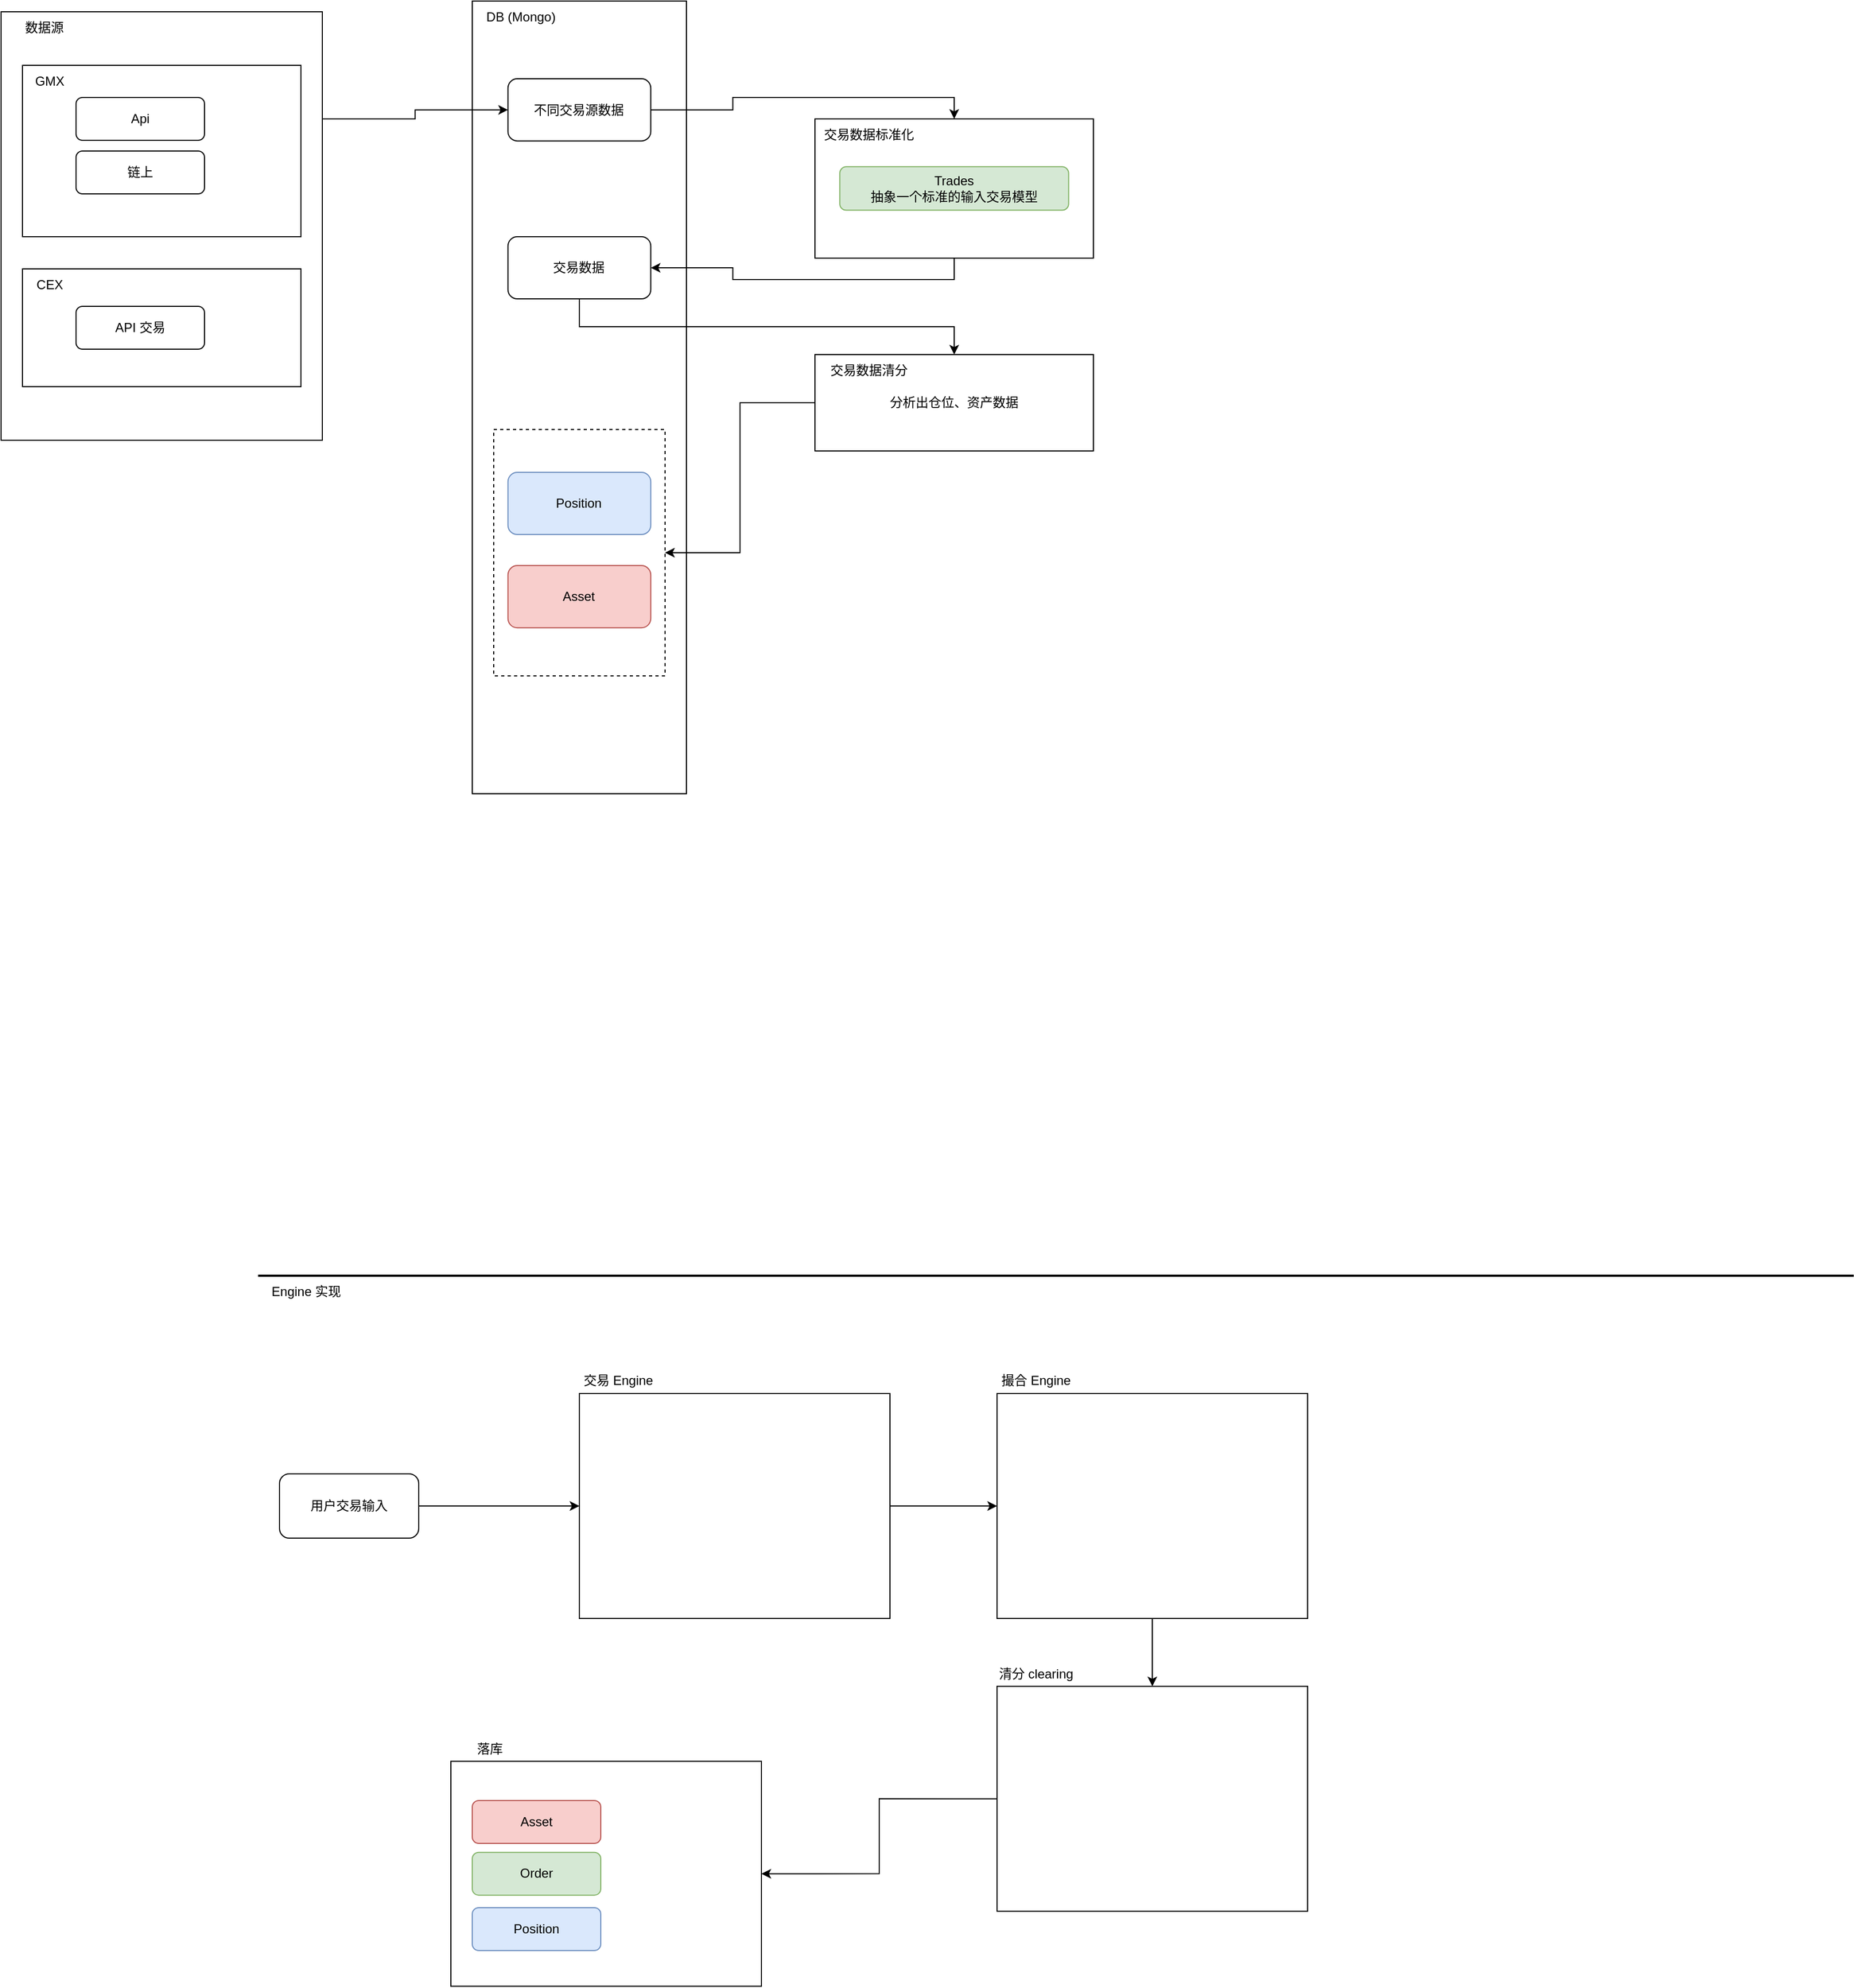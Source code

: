 <mxfile version="21.5.2" type="github">
  <diagram name="Page-1" id="6GBuNJ_Bb72r_Xd6ltIH">
    <mxGraphModel dx="2901" dy="2300" grid="1" gridSize="10" guides="1" tooltips="1" connect="1" arrows="1" fold="1" page="1" pageScale="1" pageWidth="827" pageHeight="1169" math="0" shadow="0">
      <root>
        <mxCell id="0" />
        <mxCell id="1" parent="0" />
        <mxCell id="OXE1EyT9qlijNUr5pdbk-6" value="" style="group" vertex="1" connectable="0" parent="1">
          <mxGeometry x="260" y="-240" width="200" height="740" as="geometry" />
        </mxCell>
        <mxCell id="OXE1EyT9qlijNUr5pdbk-4" value="" style="rounded=0;whiteSpace=wrap;html=1;" vertex="1" parent="OXE1EyT9qlijNUr5pdbk-6">
          <mxGeometry width="200" height="740.0" as="geometry" />
        </mxCell>
        <mxCell id="OXE1EyT9qlijNUr5pdbk-5" value="DB (Mongo)" style="text;html=1;align=center;verticalAlign=middle;resizable=0;points=[];autosize=1;strokeColor=none;fillColor=none;" vertex="1" parent="OXE1EyT9qlijNUr5pdbk-6">
          <mxGeometry width="90" height="30" as="geometry" />
        </mxCell>
        <mxCell id="OXE1EyT9qlijNUr5pdbk-7" value="不同交易源数据" style="rounded=1;whiteSpace=wrap;html=1;" vertex="1" parent="OXE1EyT9qlijNUr5pdbk-6">
          <mxGeometry x="33.333" y="72.549" width="133.333" height="58.039" as="geometry" />
        </mxCell>
        <mxCell id="OXE1EyT9qlijNUr5pdbk-8" value="交易数据" style="rounded=1;whiteSpace=wrap;html=1;" vertex="1" parent="OXE1EyT9qlijNUr5pdbk-6">
          <mxGeometry x="33.333" y="220.003" width="133.333" height="58.039" as="geometry" />
        </mxCell>
        <mxCell id="OXE1EyT9qlijNUr5pdbk-112" value="" style="whiteSpace=wrap;html=1;dashed=1;" vertex="1" parent="OXE1EyT9qlijNUr5pdbk-6">
          <mxGeometry x="20" y="400" width="160" height="230" as="geometry" />
        </mxCell>
        <mxCell id="OXE1EyT9qlijNUr5pdbk-73" value="Position" style="rounded=1;whiteSpace=wrap;html=1;fillColor=#dae8fc;strokeColor=#6c8ebf;" vertex="1" parent="OXE1EyT9qlijNUr5pdbk-6">
          <mxGeometry x="33.333" y="439.995" width="133.333" height="58.039" as="geometry" />
        </mxCell>
        <mxCell id="OXE1EyT9qlijNUr5pdbk-72" value="Asset" style="rounded=1;whiteSpace=wrap;html=1;fillColor=#f8cecc;strokeColor=#b85450;" vertex="1" parent="OXE1EyT9qlijNUr5pdbk-6">
          <mxGeometry x="33.333" y="527.054" width="133.333" height="58.039" as="geometry" />
        </mxCell>
        <mxCell id="OXE1EyT9qlijNUr5pdbk-13" value="" style="group" vertex="1" connectable="0" parent="1">
          <mxGeometry x="580" y="-130" width="260" height="130" as="geometry" />
        </mxCell>
        <mxCell id="OXE1EyT9qlijNUr5pdbk-85" value="" style="group" vertex="1" connectable="0" parent="OXE1EyT9qlijNUr5pdbk-13">
          <mxGeometry width="260" height="130.0" as="geometry" />
        </mxCell>
        <mxCell id="OXE1EyT9qlijNUr5pdbk-87" value="" style="group" vertex="1" connectable="0" parent="OXE1EyT9qlijNUr5pdbk-85">
          <mxGeometry width="260" height="130.0" as="geometry" />
        </mxCell>
        <mxCell id="OXE1EyT9qlijNUr5pdbk-11" value="" style="rounded=0;whiteSpace=wrap;html=1;" vertex="1" parent="OXE1EyT9qlijNUr5pdbk-87">
          <mxGeometry width="260" height="130.0" as="geometry" />
        </mxCell>
        <mxCell id="OXE1EyT9qlijNUr5pdbk-12" value="交易数据标准化" style="text;html=1;align=center;verticalAlign=middle;resizable=0;points=[];autosize=1;strokeColor=none;fillColor=none;" vertex="1" parent="OXE1EyT9qlijNUr5pdbk-87">
          <mxGeometry x="-5" width="110" height="30" as="geometry" />
        </mxCell>
        <mxCell id="OXE1EyT9qlijNUr5pdbk-84" value="Trades&lt;br&gt;抽象一个标准的输入交易模型" style="rounded=1;whiteSpace=wrap;html=1;fillColor=#d5e8d4;strokeColor=#82b366;" vertex="1" parent="OXE1EyT9qlijNUr5pdbk-87">
          <mxGeometry x="23.15" y="44.685" width="213.7" height="40.625" as="geometry" />
        </mxCell>
        <mxCell id="OXE1EyT9qlijNUr5pdbk-14" value="" style="group" vertex="1" connectable="0" parent="1">
          <mxGeometry x="-180" y="-230" width="300" height="400" as="geometry" />
        </mxCell>
        <mxCell id="OXE1EyT9qlijNUr5pdbk-15" value="" style="rounded=0;whiteSpace=wrap;html=1;" vertex="1" parent="OXE1EyT9qlijNUr5pdbk-14">
          <mxGeometry width="300.0" height="400" as="geometry" />
        </mxCell>
        <mxCell id="OXE1EyT9qlijNUr5pdbk-16" value="数据源" style="text;html=1;align=center;verticalAlign=middle;resizable=0;points=[];autosize=1;strokeColor=none;fillColor=none;" vertex="1" parent="OXE1EyT9qlijNUr5pdbk-14">
          <mxGeometry x="10.274" width="60" height="30" as="geometry" />
        </mxCell>
        <mxCell id="OXE1EyT9qlijNUr5pdbk-95" value="" style="group" vertex="1" connectable="0" parent="OXE1EyT9qlijNUr5pdbk-14">
          <mxGeometry x="20" y="50" width="260" height="160" as="geometry" />
        </mxCell>
        <mxCell id="OXE1EyT9qlijNUr5pdbk-96" value="" style="rounded=0;whiteSpace=wrap;html=1;" vertex="1" parent="OXE1EyT9qlijNUr5pdbk-95">
          <mxGeometry width="260" height="160" as="geometry" />
        </mxCell>
        <mxCell id="OXE1EyT9qlijNUr5pdbk-97" value="GMX" style="text;html=1;align=center;verticalAlign=middle;resizable=0;points=[];autosize=1;strokeColor=none;fillColor=none;" vertex="1" parent="OXE1EyT9qlijNUr5pdbk-95">
          <mxGeometry width="50" height="30" as="geometry" />
        </mxCell>
        <mxCell id="OXE1EyT9qlijNUr5pdbk-98" value="Api" style="rounded=1;whiteSpace=wrap;html=1;" vertex="1" parent="OXE1EyT9qlijNUr5pdbk-95">
          <mxGeometry x="50" y="30" width="120" height="40" as="geometry" />
        </mxCell>
        <mxCell id="OXE1EyT9qlijNUr5pdbk-99" value="链上" style="rounded=1;whiteSpace=wrap;html=1;" vertex="1" parent="OXE1EyT9qlijNUr5pdbk-95">
          <mxGeometry x="50" y="80" width="120" height="40" as="geometry" />
        </mxCell>
        <mxCell id="OXE1EyT9qlijNUr5pdbk-90" value="" style="group" vertex="1" connectable="0" parent="OXE1EyT9qlijNUr5pdbk-14">
          <mxGeometry x="20" y="240.0" width="260" height="110" as="geometry" />
        </mxCell>
        <mxCell id="OXE1EyT9qlijNUr5pdbk-91" value="" style="group" vertex="1" connectable="0" parent="OXE1EyT9qlijNUr5pdbk-90">
          <mxGeometry width="260" height="110" as="geometry" />
        </mxCell>
        <mxCell id="OXE1EyT9qlijNUr5pdbk-92" value="" style="rounded=0;whiteSpace=wrap;html=1;" vertex="1" parent="OXE1EyT9qlijNUr5pdbk-91">
          <mxGeometry width="260" height="110" as="geometry" />
        </mxCell>
        <mxCell id="OXE1EyT9qlijNUr5pdbk-93" value="CEX" style="text;html=1;align=center;verticalAlign=middle;resizable=0;points=[];autosize=1;strokeColor=none;fillColor=none;" vertex="1" parent="OXE1EyT9qlijNUr5pdbk-91">
          <mxGeometry width="50" height="30" as="geometry" />
        </mxCell>
        <mxCell id="OXE1EyT9qlijNUr5pdbk-94" value="API 交易" style="rounded=1;whiteSpace=wrap;html=1;" vertex="1" parent="OXE1EyT9qlijNUr5pdbk-91">
          <mxGeometry x="50" y="35" width="120" height="40" as="geometry" />
        </mxCell>
        <mxCell id="OXE1EyT9qlijNUr5pdbk-36" value="" style="group" vertex="1" connectable="0" parent="1">
          <mxGeometry x="60" y="950" width="1490" height="30" as="geometry" />
        </mxCell>
        <mxCell id="OXE1EyT9qlijNUr5pdbk-34" value="" style="endArrow=none;html=1;rounded=0;strokeWidth=2;" edge="1" parent="OXE1EyT9qlijNUr5pdbk-36">
          <mxGeometry width="50" height="50" relative="1" as="geometry">
            <mxPoint as="sourcePoint" />
            <mxPoint x="1490" as="targetPoint" />
          </mxGeometry>
        </mxCell>
        <mxCell id="OXE1EyT9qlijNUr5pdbk-35" value="Engine 实现" style="text;html=1;strokeColor=none;fillColor=none;align=center;verticalAlign=middle;whiteSpace=wrap;rounded=0;" vertex="1" parent="OXE1EyT9qlijNUr5pdbk-36">
          <mxGeometry width="90" height="30" as="geometry" />
        </mxCell>
        <mxCell id="OXE1EyT9qlijNUr5pdbk-59" style="edgeStyle=orthogonalEdgeStyle;rounded=0;orthogonalLoop=1;jettySize=auto;html=1;exitX=1;exitY=0.5;exitDx=0;exitDy=0;entryX=0;entryY=0.5;entryDx=0;entryDy=0;" edge="1" parent="1" source="OXE1EyT9qlijNUr5pdbk-37" target="OXE1EyT9qlijNUr5pdbk-28">
          <mxGeometry relative="1" as="geometry" />
        </mxCell>
        <mxCell id="OXE1EyT9qlijNUr5pdbk-37" value="用户交易输入" style="rounded=1;whiteSpace=wrap;html=1;" vertex="1" parent="1">
          <mxGeometry x="80" y="1135" width="130" height="60" as="geometry" />
        </mxCell>
        <mxCell id="OXE1EyT9qlijNUr5pdbk-45" value="" style="group" vertex="1" connectable="0" parent="1">
          <mxGeometry x="750" y="1036.67" width="290" height="233.33" as="geometry" />
        </mxCell>
        <mxCell id="OXE1EyT9qlijNUr5pdbk-40" value="" style="group" vertex="1" connectable="0" parent="OXE1EyT9qlijNUr5pdbk-45">
          <mxGeometry y="23.33" width="290" height="210" as="geometry" />
        </mxCell>
        <mxCell id="OXE1EyT9qlijNUr5pdbk-41" value="" style="rounded=0;whiteSpace=wrap;html=1;" vertex="1" parent="OXE1EyT9qlijNUr5pdbk-40">
          <mxGeometry width="290" height="210" as="geometry" />
        </mxCell>
        <mxCell id="OXE1EyT9qlijNUr5pdbk-42" value="撮合 Engine" style="text;html=1;strokeColor=none;fillColor=none;align=center;verticalAlign=middle;whiteSpace=wrap;rounded=0;" vertex="1" parent="OXE1EyT9qlijNUr5pdbk-45">
          <mxGeometry width="72.5" height="23.333" as="geometry" />
        </mxCell>
        <mxCell id="OXE1EyT9qlijNUr5pdbk-46" value="" style="group" vertex="1" connectable="0" parent="1">
          <mxGeometry x="360" y="1036.67" width="290" height="233.33" as="geometry" />
        </mxCell>
        <mxCell id="OXE1EyT9qlijNUr5pdbk-39" value="" style="group" vertex="1" connectable="0" parent="OXE1EyT9qlijNUr5pdbk-46">
          <mxGeometry y="23.33" width="290" height="210" as="geometry" />
        </mxCell>
        <mxCell id="OXE1EyT9qlijNUr5pdbk-28" value="" style="rounded=0;whiteSpace=wrap;html=1;" vertex="1" parent="OXE1EyT9qlijNUr5pdbk-39">
          <mxGeometry width="290" height="210" as="geometry" />
        </mxCell>
        <mxCell id="OXE1EyT9qlijNUr5pdbk-38" value="交易 Engine" style="text;html=1;strokeColor=none;fillColor=none;align=center;verticalAlign=middle;whiteSpace=wrap;rounded=0;" vertex="1" parent="OXE1EyT9qlijNUr5pdbk-46">
          <mxGeometry width="72.5" height="23.333" as="geometry" />
        </mxCell>
        <mxCell id="OXE1EyT9qlijNUr5pdbk-47" value="" style="group" vertex="1" connectable="0" parent="1">
          <mxGeometry x="750" y="1310" width="290" height="233.33" as="geometry" />
        </mxCell>
        <mxCell id="OXE1EyT9qlijNUr5pdbk-48" value="" style="group" vertex="1" connectable="0" parent="OXE1EyT9qlijNUr5pdbk-47">
          <mxGeometry y="23.33" width="290" height="210" as="geometry" />
        </mxCell>
        <mxCell id="OXE1EyT9qlijNUr5pdbk-49" value="" style="rounded=0;whiteSpace=wrap;html=1;" vertex="1" parent="OXE1EyT9qlijNUr5pdbk-48">
          <mxGeometry width="290" height="210" as="geometry" />
        </mxCell>
        <mxCell id="OXE1EyT9qlijNUr5pdbk-50" value="清分 clearing" style="text;html=1;strokeColor=none;fillColor=none;align=center;verticalAlign=middle;whiteSpace=wrap;rounded=0;" vertex="1" parent="OXE1EyT9qlijNUr5pdbk-47">
          <mxGeometry width="72.5" height="23.333" as="geometry" />
        </mxCell>
        <mxCell id="OXE1EyT9qlijNUr5pdbk-55" value="" style="group" vertex="1" connectable="0" parent="1">
          <mxGeometry x="240" y="1380" width="290" height="233.33" as="geometry" />
        </mxCell>
        <mxCell id="OXE1EyT9qlijNUr5pdbk-56" value="" style="group" vertex="1" connectable="0" parent="OXE1EyT9qlijNUr5pdbk-55">
          <mxGeometry y="23.33" width="290" height="210" as="geometry" />
        </mxCell>
        <mxCell id="OXE1EyT9qlijNUr5pdbk-57" value="" style="rounded=0;whiteSpace=wrap;html=1;" vertex="1" parent="OXE1EyT9qlijNUr5pdbk-56">
          <mxGeometry width="290" height="210" as="geometry" />
        </mxCell>
        <mxCell id="OXE1EyT9qlijNUr5pdbk-67" value="Asset" style="rounded=1;whiteSpace=wrap;html=1;fillColor=#f8cecc;strokeColor=#b85450;" vertex="1" parent="OXE1EyT9qlijNUr5pdbk-56">
          <mxGeometry x="20" y="36.67" width="120" height="40" as="geometry" />
        </mxCell>
        <mxCell id="OXE1EyT9qlijNUr5pdbk-69" value="Position" style="rounded=1;whiteSpace=wrap;html=1;fillColor=#dae8fc;strokeColor=#6c8ebf;" vertex="1" parent="OXE1EyT9qlijNUr5pdbk-56">
          <mxGeometry x="20" y="136.67" width="120" height="40" as="geometry" />
        </mxCell>
        <mxCell id="OXE1EyT9qlijNUr5pdbk-70" value="Order" style="rounded=1;whiteSpace=wrap;html=1;fillColor=#d5e8d4;strokeColor=#82b366;" vertex="1" parent="OXE1EyT9qlijNUr5pdbk-56">
          <mxGeometry x="20" y="85.0" width="120" height="40" as="geometry" />
        </mxCell>
        <mxCell id="OXE1EyT9qlijNUr5pdbk-58" value="落库" style="text;html=1;strokeColor=none;fillColor=none;align=center;verticalAlign=middle;whiteSpace=wrap;rounded=0;" vertex="1" parent="OXE1EyT9qlijNUr5pdbk-55">
          <mxGeometry width="72.5" height="23.333" as="geometry" />
        </mxCell>
        <mxCell id="OXE1EyT9qlijNUr5pdbk-61" style="edgeStyle=orthogonalEdgeStyle;rounded=0;orthogonalLoop=1;jettySize=auto;html=1;exitX=1;exitY=0.5;exitDx=0;exitDy=0;entryX=0;entryY=0.5;entryDx=0;entryDy=0;" edge="1" parent="1" source="OXE1EyT9qlijNUr5pdbk-28" target="OXE1EyT9qlijNUr5pdbk-41">
          <mxGeometry relative="1" as="geometry" />
        </mxCell>
        <mxCell id="OXE1EyT9qlijNUr5pdbk-62" style="edgeStyle=orthogonalEdgeStyle;rounded=0;orthogonalLoop=1;jettySize=auto;html=1;exitX=0.5;exitY=1;exitDx=0;exitDy=0;entryX=0.5;entryY=0;entryDx=0;entryDy=0;" edge="1" parent="1" source="OXE1EyT9qlijNUr5pdbk-41" target="OXE1EyT9qlijNUr5pdbk-49">
          <mxGeometry relative="1" as="geometry" />
        </mxCell>
        <mxCell id="OXE1EyT9qlijNUr5pdbk-63" style="edgeStyle=orthogonalEdgeStyle;rounded=0;orthogonalLoop=1;jettySize=auto;html=1;exitX=0;exitY=0.5;exitDx=0;exitDy=0;entryX=1;entryY=0.5;entryDx=0;entryDy=0;" edge="1" parent="1" source="OXE1EyT9qlijNUr5pdbk-49" target="OXE1EyT9qlijNUr5pdbk-57">
          <mxGeometry relative="1" as="geometry" />
        </mxCell>
        <mxCell id="OXE1EyT9qlijNUr5pdbk-88" style="edgeStyle=orthogonalEdgeStyle;rounded=0;orthogonalLoop=1;jettySize=auto;html=1;exitX=1;exitY=0.5;exitDx=0;exitDy=0;entryX=0.5;entryY=0;entryDx=0;entryDy=0;" edge="1" parent="1" source="OXE1EyT9qlijNUr5pdbk-7" target="OXE1EyT9qlijNUr5pdbk-11">
          <mxGeometry relative="1" as="geometry" />
        </mxCell>
        <mxCell id="OXE1EyT9qlijNUr5pdbk-89" style="edgeStyle=orthogonalEdgeStyle;rounded=0;orthogonalLoop=1;jettySize=auto;html=1;exitX=0.5;exitY=1;exitDx=0;exitDy=0;entryX=1;entryY=0.5;entryDx=0;entryDy=0;" edge="1" parent="1" source="OXE1EyT9qlijNUr5pdbk-11" target="OXE1EyT9qlijNUr5pdbk-8">
          <mxGeometry relative="1" as="geometry" />
        </mxCell>
        <mxCell id="OXE1EyT9qlijNUr5pdbk-101" style="edgeStyle=orthogonalEdgeStyle;rounded=0;orthogonalLoop=1;jettySize=auto;html=1;exitX=1;exitY=0.25;exitDx=0;exitDy=0;entryX=0;entryY=0.5;entryDx=0;entryDy=0;" edge="1" parent="1" source="OXE1EyT9qlijNUr5pdbk-15" target="OXE1EyT9qlijNUr5pdbk-7">
          <mxGeometry relative="1" as="geometry" />
        </mxCell>
        <mxCell id="OXE1EyT9qlijNUr5pdbk-102" value="" style="group" vertex="1" connectable="0" parent="1">
          <mxGeometry x="580" y="90" width="260" height="90" as="geometry" />
        </mxCell>
        <mxCell id="OXE1EyT9qlijNUr5pdbk-103" value="" style="group" vertex="1" connectable="0" parent="OXE1EyT9qlijNUr5pdbk-102">
          <mxGeometry width="260" height="90.0" as="geometry" />
        </mxCell>
        <mxCell id="OXE1EyT9qlijNUr5pdbk-104" value="" style="group" vertex="1" connectable="0" parent="OXE1EyT9qlijNUr5pdbk-103">
          <mxGeometry width="260" height="90.0" as="geometry" />
        </mxCell>
        <mxCell id="OXE1EyT9qlijNUr5pdbk-105" value="分析出仓位、资产数据" style="rounded=0;whiteSpace=wrap;html=1;" vertex="1" parent="OXE1EyT9qlijNUr5pdbk-104">
          <mxGeometry width="260" height="90.0" as="geometry" />
        </mxCell>
        <mxCell id="OXE1EyT9qlijNUr5pdbk-106" value="交易数据清分" style="text;html=1;align=center;verticalAlign=middle;resizable=0;points=[];autosize=1;strokeColor=none;fillColor=none;" vertex="1" parent="OXE1EyT9qlijNUr5pdbk-104">
          <mxGeometry width="100" height="30" as="geometry" />
        </mxCell>
        <mxCell id="OXE1EyT9qlijNUr5pdbk-108" style="edgeStyle=orthogonalEdgeStyle;rounded=0;orthogonalLoop=1;jettySize=auto;html=1;exitX=0.5;exitY=1;exitDx=0;exitDy=0;entryX=0.5;entryY=0;entryDx=0;entryDy=0;" edge="1" parent="1" source="OXE1EyT9qlijNUr5pdbk-8" target="OXE1EyT9qlijNUr5pdbk-105">
          <mxGeometry relative="1" as="geometry" />
        </mxCell>
        <mxCell id="OXE1EyT9qlijNUr5pdbk-113" style="edgeStyle=orthogonalEdgeStyle;rounded=0;orthogonalLoop=1;jettySize=auto;html=1;entryX=1;entryY=0.5;entryDx=0;entryDy=0;" edge="1" parent="1" source="OXE1EyT9qlijNUr5pdbk-105" target="OXE1EyT9qlijNUr5pdbk-112">
          <mxGeometry relative="1" as="geometry" />
        </mxCell>
      </root>
    </mxGraphModel>
  </diagram>
</mxfile>

